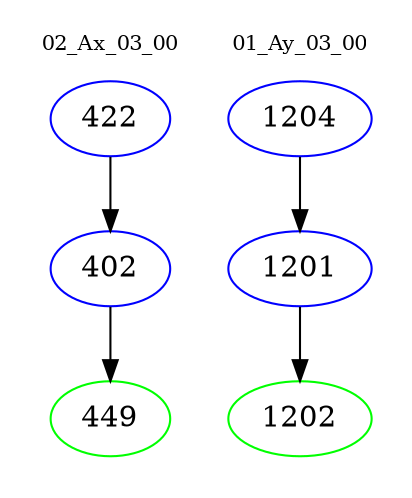 digraph{
subgraph cluster_0 {
color = white
label = "02_Ax_03_00";
fontsize=10;
T0_422 [label="422", color="blue"]
T0_422 -> T0_402 [color="black"]
T0_402 [label="402", color="blue"]
T0_402 -> T0_449 [color="black"]
T0_449 [label="449", color="green"]
}
subgraph cluster_1 {
color = white
label = "01_Ay_03_00";
fontsize=10;
T1_1204 [label="1204", color="blue"]
T1_1204 -> T1_1201 [color="black"]
T1_1201 [label="1201", color="blue"]
T1_1201 -> T1_1202 [color="black"]
T1_1202 [label="1202", color="green"]
}
}
